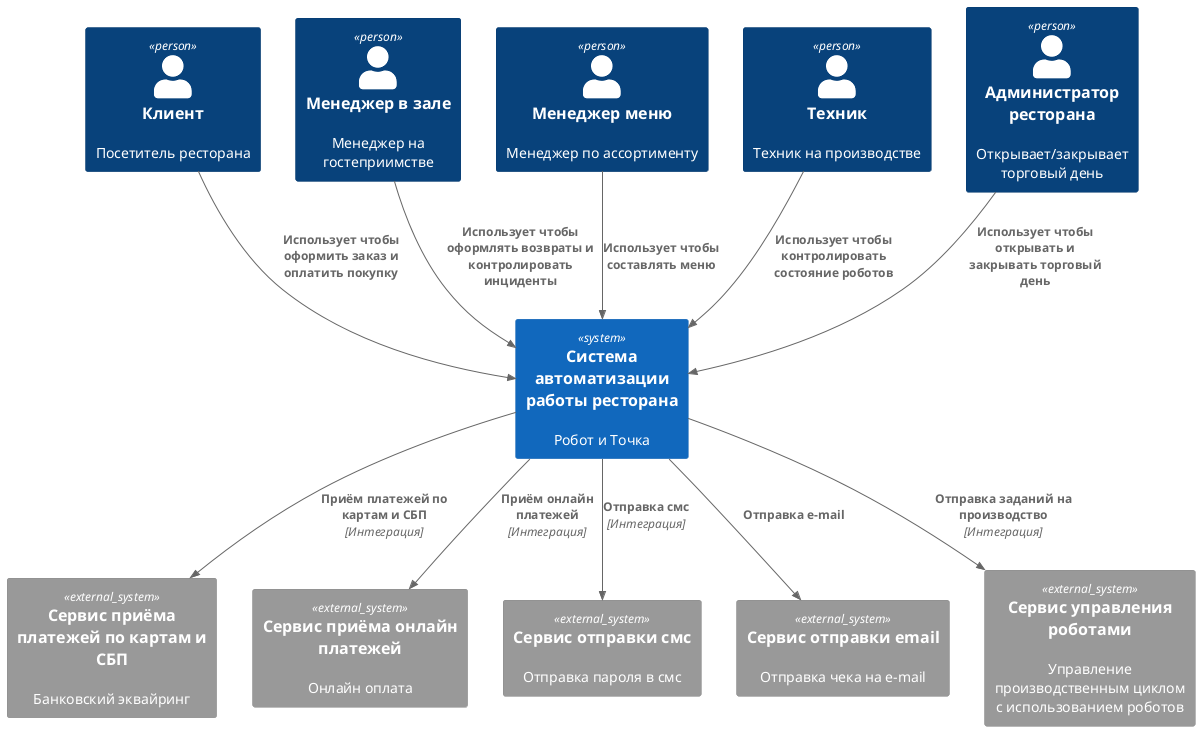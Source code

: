 @startuml Architecture_Context
!include <C4/C4_Container>

Person(personClient, "Клиент", "Посетитель ресторана")
Person(personManager, "Менеджер в зале", "Менеджер на гостеприимстве")
Person(personAssortmentManager, "Менеджер меню", "Менеджер по ассортименту")
Person(personProductionTechnician, "Техник", "Техник на производстве")
Person(personАdmin, "Администратор ресторана", "Открывает/закрывает торговый день")

System(systemRobot, "Система автоматизации работы ресторана", "Робот и Точка")
System_Ext(systemInternetBanking, "Сервис приёма платежей по картам и СБП", "Банковский эквайринг")
System_Ext(systemInternetPayment, "Сервис приёма онлайн платежей", "Онлайн оплата")
System_Ext(systemSmsGateway, "Сервис отправки смс", "Отправка пароля в смс")
System_Ext(systemEmailGateway, "Сервис отправки email", "Отправка чека на e-mail")
System_Ext(robotController, "Сервис управления роботами", "Управление производственным циклом с использованием роботов")

Rel_Down(personClient, systemRobot, "Использует чтобы оформить заказ и оплатить покупку")
Rel_Down(personAssortmentManager, systemRobot, "Использует чтобы составлять меню")
Rel_Down(personManager, systemRobot, "Использует чтобы оформлять возвраты и контролировать инциденты")
Rel_Down(personProductionTechnician, systemRobot, "Использует чтобы контролировать состояние роботов")
Rel_Down(personАdmin, systemRobot, "Использует чтобы открывать и закрывать торговый день")

Rel_Down(systemRobot, systemInternetPayment, "Приём онлайн платежей", "Интеграция")
Rel_Down(systemRobot, systemInternetBanking, "Приём платежей по картам и СБП", "Интеграция")
Rel_Down(systemRobot, systemEmailGateway, "Отправка e-mail")
Rel_Down(systemRobot, systemSmsGateway, "Отправка смс", "Интеграция")
Rel_Down(systemRobot, robotController, "Отправка заданий на производство", "Интеграция")
@enduml